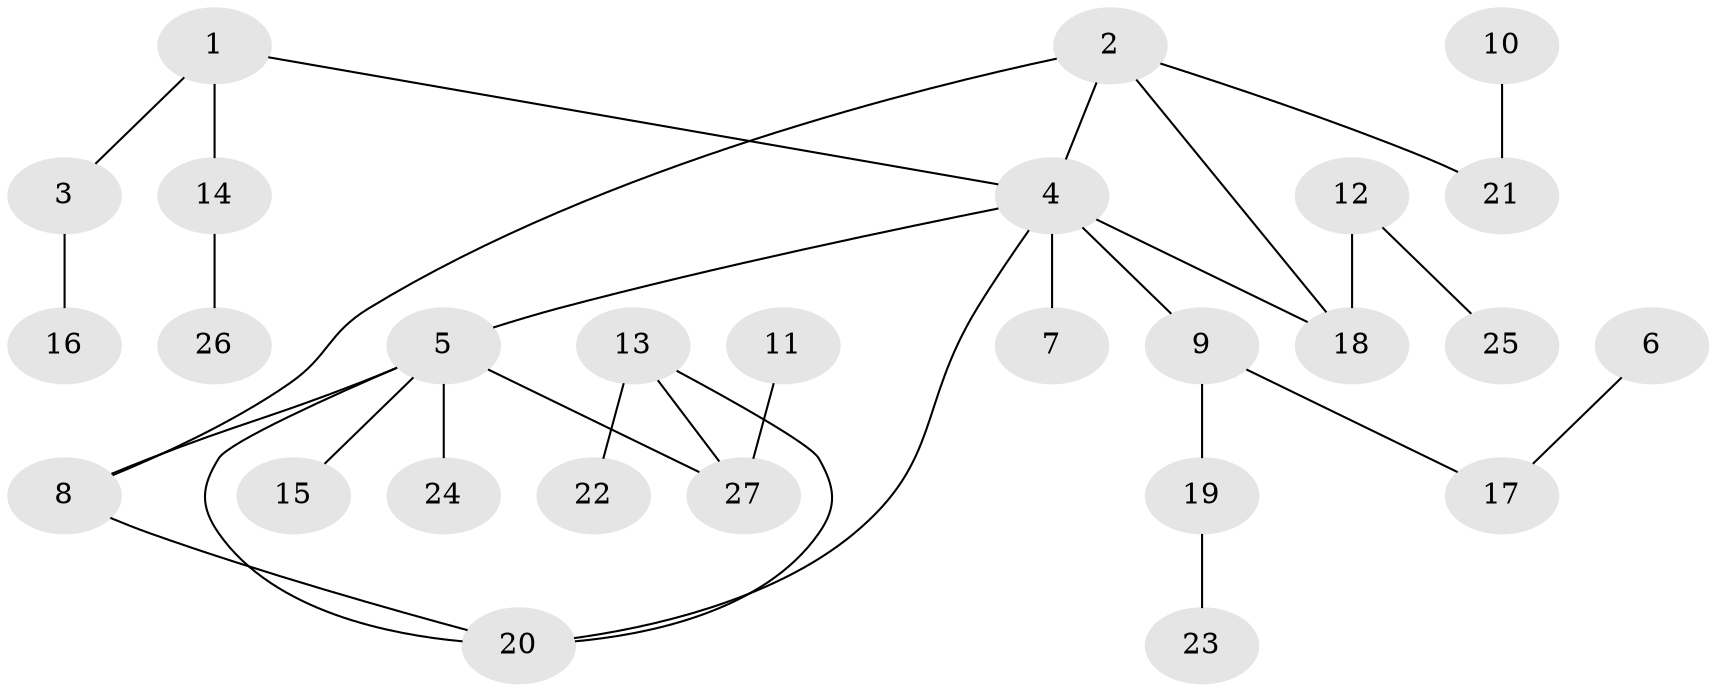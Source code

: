 // original degree distribution, {8: 0.018867924528301886, 3: 0.1509433962264151, 5: 0.018867924528301886, 4: 0.05660377358490566, 2: 0.2641509433962264, 7: 0.018867924528301886, 6: 0.018867924528301886, 1: 0.4528301886792453}
// Generated by graph-tools (version 1.1) at 2025/01/03/09/25 03:01:09]
// undirected, 27 vertices, 31 edges
graph export_dot {
graph [start="1"]
  node [color=gray90,style=filled];
  1;
  2;
  3;
  4;
  5;
  6;
  7;
  8;
  9;
  10;
  11;
  12;
  13;
  14;
  15;
  16;
  17;
  18;
  19;
  20;
  21;
  22;
  23;
  24;
  25;
  26;
  27;
  1 -- 3 [weight=1.0];
  1 -- 4 [weight=1.0];
  1 -- 14 [weight=1.0];
  2 -- 4 [weight=1.0];
  2 -- 8 [weight=1.0];
  2 -- 18 [weight=1.0];
  2 -- 21 [weight=1.0];
  3 -- 16 [weight=1.0];
  4 -- 5 [weight=1.0];
  4 -- 7 [weight=1.0];
  4 -- 9 [weight=1.0];
  4 -- 18 [weight=1.0];
  4 -- 20 [weight=1.0];
  5 -- 8 [weight=1.0];
  5 -- 15 [weight=1.0];
  5 -- 20 [weight=1.0];
  5 -- 24 [weight=1.0];
  5 -- 27 [weight=1.0];
  6 -- 17 [weight=1.0];
  8 -- 20 [weight=1.0];
  9 -- 17 [weight=1.0];
  9 -- 19 [weight=1.0];
  10 -- 21 [weight=1.0];
  11 -- 27 [weight=1.0];
  12 -- 18 [weight=1.0];
  12 -- 25 [weight=1.0];
  13 -- 20 [weight=1.0];
  13 -- 22 [weight=1.0];
  13 -- 27 [weight=1.0];
  14 -- 26 [weight=1.0];
  19 -- 23 [weight=1.0];
}
